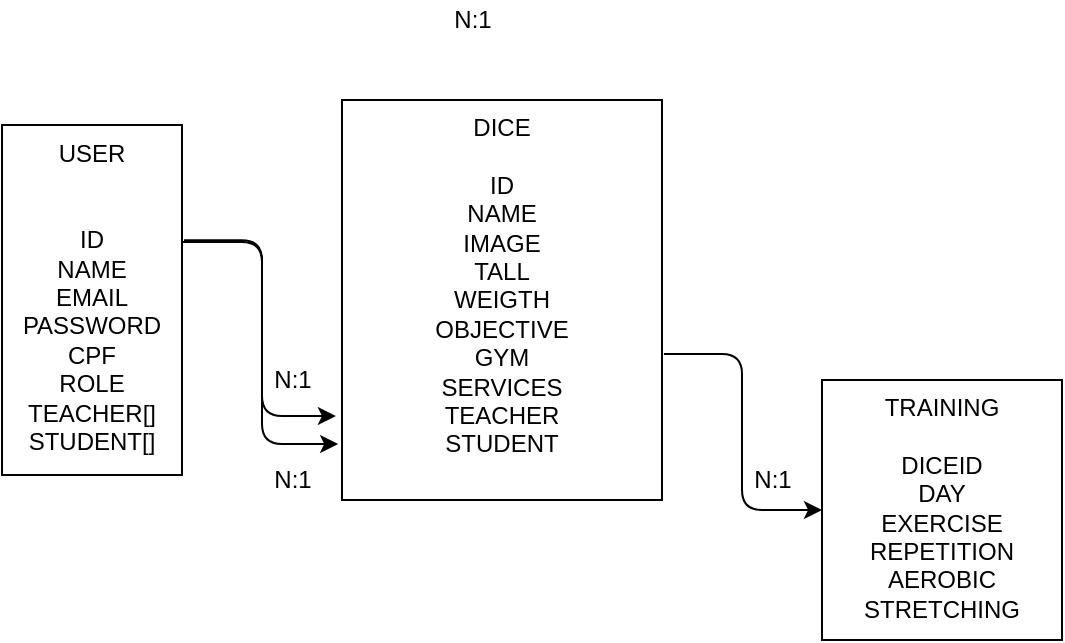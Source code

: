 <mxfile>
    <diagram id="m1aBNfaLXZ6IVHRmzDTM" name="Página-1">
        <mxGraphModel dx="267" dy="597" grid="1" gridSize="10" guides="1" tooltips="1" connect="1" arrows="1" fold="1" page="1" pageScale="1" pageWidth="827" pageHeight="1169" math="0" shadow="0">
            <root>
                <mxCell id="0"/>
                <mxCell id="1" parent="0"/>
                <mxCell id="38" value="N:1" style="text;html=1;align=center;verticalAlign=middle;resizable=0;points=[];autosize=1;strokeColor=none;fillColor=none;" parent="1" vertex="1">
                    <mxGeometry x="250" y="430" width="30" height="20" as="geometry"/>
                </mxCell>
                <mxCell id="44" style="edgeStyle=orthogonalEdgeStyle;html=1;exitX=1;exitY=0.334;exitDx=0;exitDy=0;entryX=-0.019;entryY=0.79;entryDx=0;entryDy=0;entryPerimeter=0;exitPerimeter=0;" parent="1" source="40" target="41" edge="1">
                    <mxGeometry relative="1" as="geometry"/>
                </mxCell>
                <mxCell id="46" style="edgeStyle=orthogonalEdgeStyle;html=1;exitX=1.011;exitY=0.329;exitDx=0;exitDy=0;entryX=-0.012;entryY=0.86;entryDx=0;entryDy=0;entryPerimeter=0;exitPerimeter=0;" parent="1" source="40" target="41" edge="1">
                    <mxGeometry relative="1" as="geometry"/>
                </mxCell>
                <mxCell id="40" value="USER&lt;br&gt;&lt;br&gt;&lt;br&gt;ID&lt;br&gt;NAME&lt;br&gt;EMAIL&lt;br&gt;PASSWORD&lt;br&gt;CPF&lt;br&gt;ROLE&lt;br&gt;TEACHER[]&lt;br&gt;STUDENT[]" style="rounded=0;whiteSpace=wrap;html=1;fillColor=default;verticalAlign=top;" parent="1" vertex="1">
                    <mxGeometry x="30" y="492.5" width="90" height="175" as="geometry"/>
                </mxCell>
                <mxCell id="49" style="edgeStyle=orthogonalEdgeStyle;html=1;entryX=0;entryY=0.5;entryDx=0;entryDy=0;exitX=1.006;exitY=0.635;exitDx=0;exitDy=0;exitPerimeter=0;" parent="1" source="41" target="42" edge="1">
                    <mxGeometry relative="1" as="geometry">
                        <mxPoint x="360" y="610" as="sourcePoint"/>
                    </mxGeometry>
                </mxCell>
                <mxCell id="41" value="DICE&lt;br&gt;&lt;br&gt;ID&lt;br&gt;NAME&lt;br&gt;IMAGE&lt;br&gt;TALL&lt;br&gt;WEIGTH&lt;br&gt;OBJECTIVE&lt;br&gt;GYM&lt;br&gt;SERVICES&lt;br&gt;TEACHER&lt;br&gt;STUDENT" style="rounded=0;whiteSpace=wrap;html=1;fillColor=default;verticalAlign=top;" parent="1" vertex="1">
                    <mxGeometry x="200" y="480" width="160" height="200" as="geometry"/>
                </mxCell>
                <mxCell id="42" value="TRAINING&lt;br&gt;&lt;br&gt;DICEID&lt;br&gt;DAY&lt;br&gt;EXERCISE&lt;br&gt;REPETITION&lt;br&gt;AEROBIC&lt;br&gt;STRETCHING" style="rounded=0;whiteSpace=wrap;html=1;fillColor=default;verticalAlign=top;" parent="1" vertex="1">
                    <mxGeometry x="440" y="620" width="120" height="130" as="geometry"/>
                </mxCell>
                <mxCell id="47" value="N:1" style="text;html=1;align=center;verticalAlign=middle;resizable=0;points=[];autosize=1;strokeColor=none;fillColor=none;" parent="1" vertex="1">
                    <mxGeometry x="160" y="610" width="30" height="20" as="geometry"/>
                </mxCell>
                <mxCell id="48" value="N:1" style="text;html=1;align=center;verticalAlign=middle;resizable=0;points=[];autosize=1;strokeColor=none;fillColor=none;" parent="1" vertex="1">
                    <mxGeometry x="160" y="660" width="30" height="20" as="geometry"/>
                </mxCell>
                <mxCell id="50" value="N:1" style="text;html=1;align=center;verticalAlign=middle;resizable=0;points=[];autosize=1;strokeColor=none;fillColor=none;" parent="1" vertex="1">
                    <mxGeometry x="400" y="660" width="30" height="20" as="geometry"/>
                </mxCell>
            </root>
        </mxGraphModel>
    </diagram>
</mxfile>
